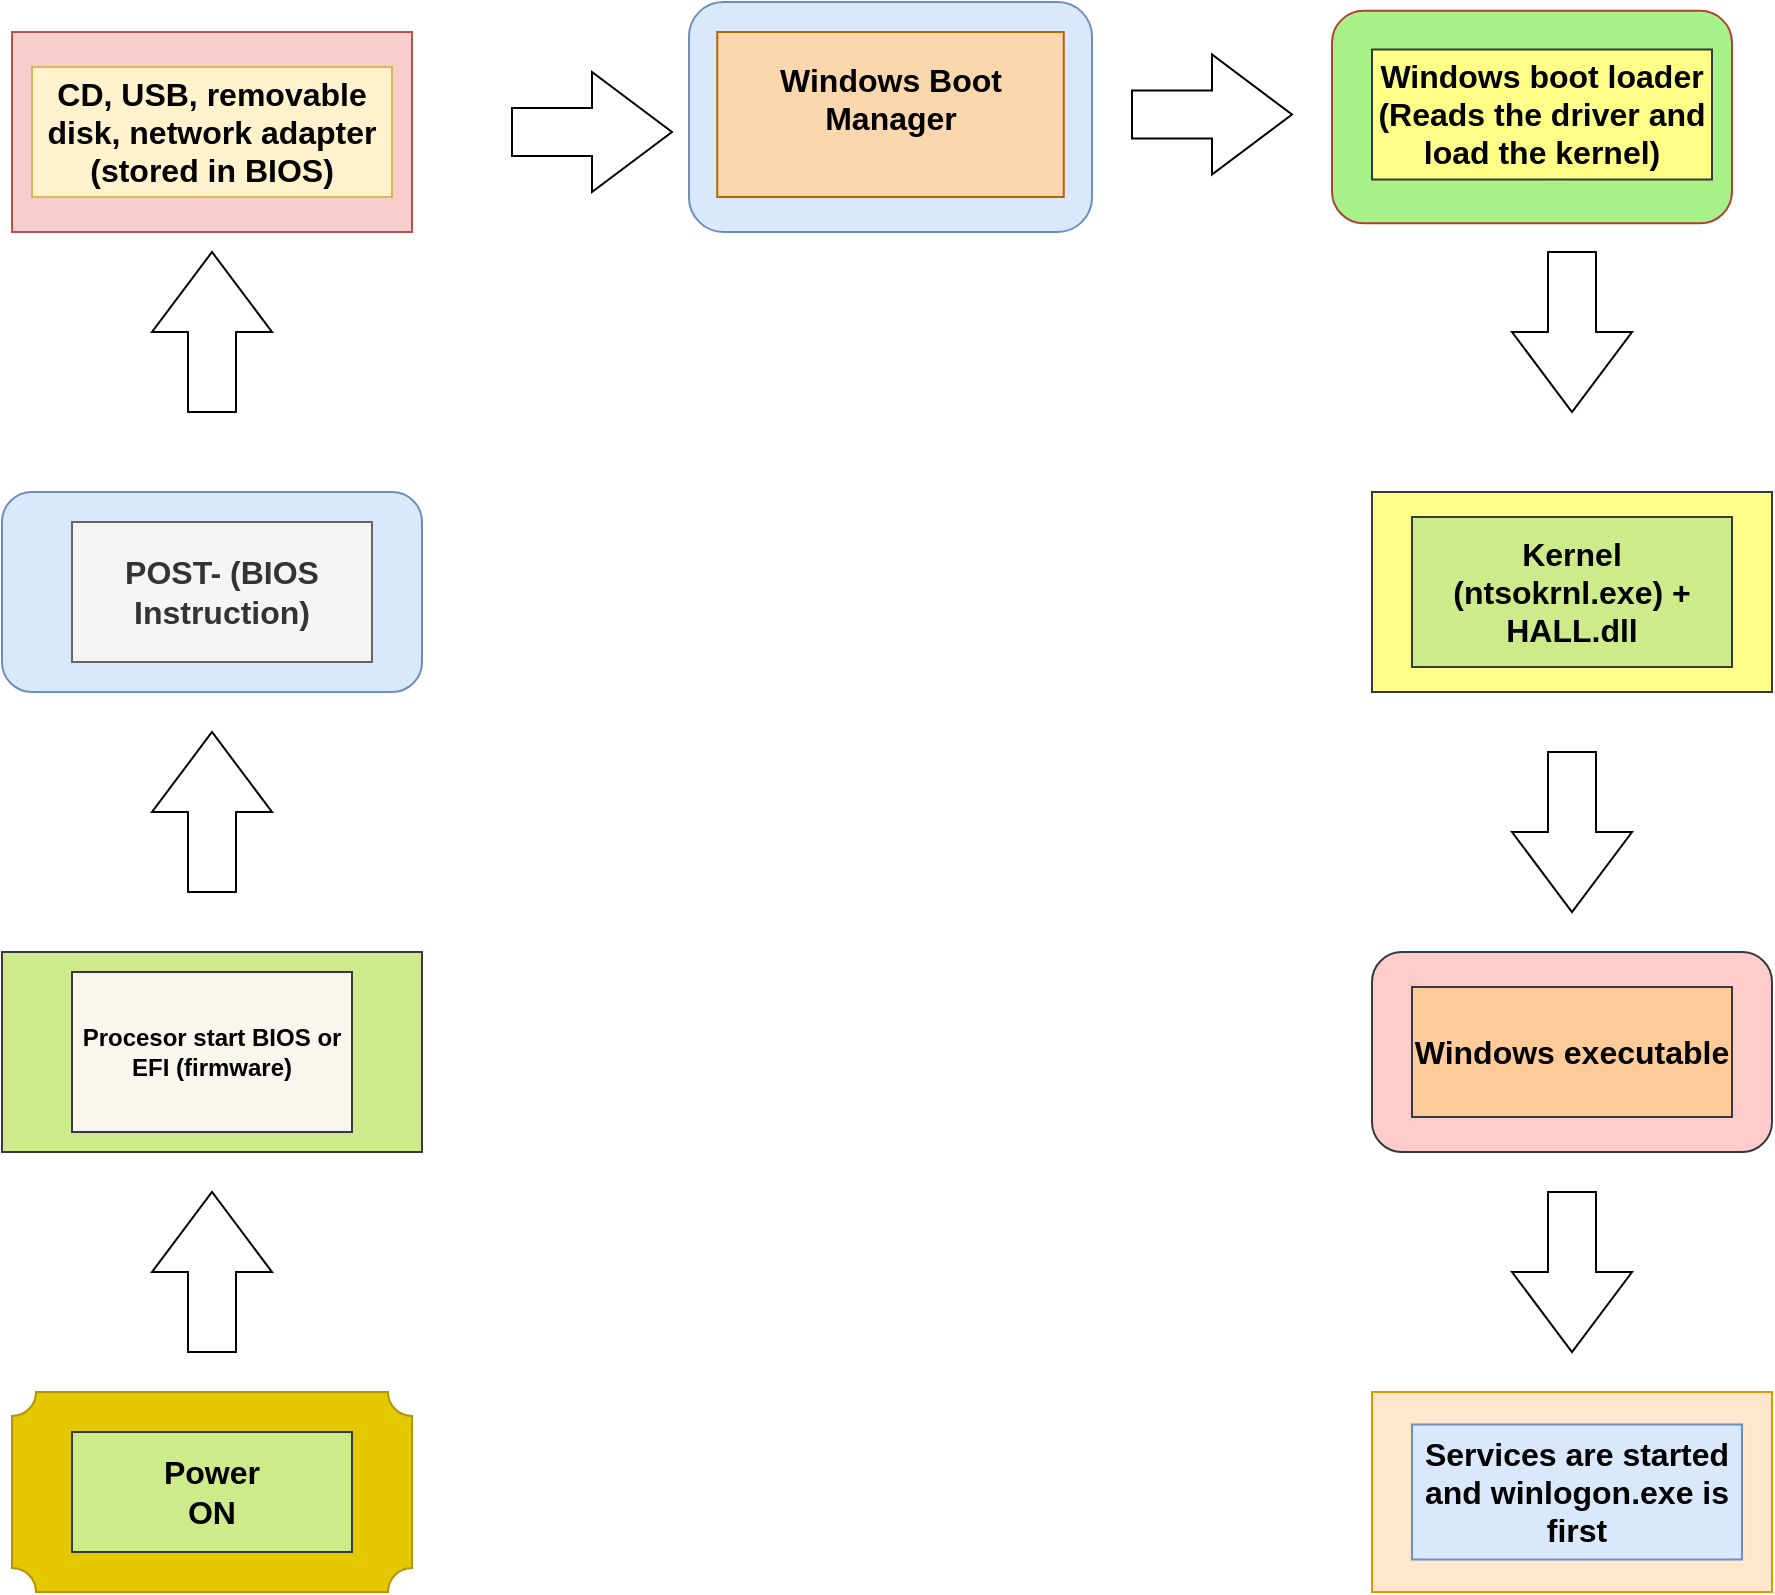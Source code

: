 <mxfile version="24.0.0" type="github">
  <diagram name="Halaman-1" id="QXygssKH8r1mpFlJWmJ8">
    <mxGraphModel dx="1839" dy="928" grid="1" gridSize="10" guides="1" tooltips="1" connect="1" arrows="1" fold="1" page="1" pageScale="1" pageWidth="1169" pageHeight="827" math="0" shadow="0">
      <root>
        <mxCell id="0" />
        <mxCell id="1" parent="0" />
        <mxCell id="M-6b1qSfHXbELqZtTsbs-1" value="" style="verticalLabelPosition=bottom;verticalAlign=top;html=1;shape=mxgraph.basic.plaque;dx=6;whiteSpace=wrap;fillColor=#e3c800;strokeColor=#B09500;fontColor=#000000;" vertex="1" parent="1">
          <mxGeometry x="40" y="700" width="200" height="100" as="geometry" />
        </mxCell>
        <mxCell id="M-6b1qSfHXbELqZtTsbs-2" value="&lt;h5 style=&quot;font-size: 16px;&quot;&gt;&lt;font face=&quot;Helvetica&quot;&gt;&lt;font style=&quot;font-size: 16px;&quot;&gt;Power&lt;br&gt;&lt;/font&gt;&lt;font style=&quot;font-size: 16px;&quot;&gt;ON&lt;/font&gt;&lt;/font&gt;&lt;/h5&gt;" style="text;html=1;align=center;verticalAlign=middle;whiteSpace=wrap;rounded=0;fillColor=#cdeb8b;strokeColor=#36393d;fontFamily=Georgia;" vertex="1" parent="1">
          <mxGeometry x="70" y="720" width="140" height="60" as="geometry" />
        </mxCell>
        <mxCell id="M-6b1qSfHXbELqZtTsbs-3" value="" style="html=1;shadow=0;dashed=0;align=center;verticalAlign=middle;shape=mxgraph.arrows2.arrow;dy=0.6;dx=40;notch=0;rotation=-90;" vertex="1" parent="1">
          <mxGeometry x="100" y="610" width="80" height="60" as="geometry" />
        </mxCell>
        <mxCell id="M-6b1qSfHXbELqZtTsbs-4" value="" style="rounded=0;whiteSpace=wrap;html=1;fillColor=#cdeb8b;strokeColor=#36393d;" vertex="1" parent="1">
          <mxGeometry x="35" y="480" width="210" height="100" as="geometry" />
        </mxCell>
        <mxCell id="M-6b1qSfHXbELqZtTsbs-5" value="&lt;h4&gt;Procesor start BIOS or EFI (firmware)&lt;/h4&gt;" style="text;html=1;align=center;verticalAlign=middle;whiteSpace=wrap;rounded=0;fillColor=#f9f7ed;strokeColor=#36393d;" vertex="1" parent="1">
          <mxGeometry x="70" y="490" width="140" height="80" as="geometry" />
        </mxCell>
        <mxCell id="M-6b1qSfHXbELqZtTsbs-6" value="" style="html=1;shadow=0;dashed=0;align=center;verticalAlign=middle;shape=mxgraph.arrows2.arrow;dy=0.6;dx=40;notch=0;rotation=-90;" vertex="1" parent="1">
          <mxGeometry x="100" y="380" width="80" height="60" as="geometry" />
        </mxCell>
        <mxCell id="M-6b1qSfHXbELqZtTsbs-7" value="" style="rounded=1;whiteSpace=wrap;html=1;fillColor=#dae8fc;strokeColor=#6c8ebf;" vertex="1" parent="1">
          <mxGeometry x="35" y="250" width="210" height="100" as="geometry" />
        </mxCell>
        <mxCell id="M-6b1qSfHXbELqZtTsbs-9" value="&lt;h4&gt;&lt;font style=&quot;font-size: 16px;&quot;&gt;POST- (BIOS Instruction)&lt;/font&gt;&lt;/h4&gt;" style="text;html=1;align=center;verticalAlign=middle;whiteSpace=wrap;rounded=0;fillColor=#f5f5f5;fontColor=#333333;strokeColor=#666666;" vertex="1" parent="1">
          <mxGeometry x="70" y="265" width="150" height="70" as="geometry" />
        </mxCell>
        <mxCell id="M-6b1qSfHXbELqZtTsbs-10" value="" style="html=1;shadow=0;dashed=0;align=center;verticalAlign=middle;shape=mxgraph.arrows2.arrow;dy=0.6;dx=40;notch=0;rotation=-90;" vertex="1" parent="1">
          <mxGeometry x="100" y="140" width="80" height="60" as="geometry" />
        </mxCell>
        <mxCell id="M-6b1qSfHXbELqZtTsbs-12" value="" style="rounded=0;whiteSpace=wrap;html=1;fillColor=#f8cecc;strokeColor=#b85450;" vertex="1" parent="1">
          <mxGeometry x="40" y="20" width="200" height="100" as="geometry" />
        </mxCell>
        <mxCell id="M-6b1qSfHXbELqZtTsbs-13" value="&lt;h4&gt;&lt;font style=&quot;font-size: 16px;&quot;&gt;CD, USB, removable disk, network adapter (stored in BIOS)&lt;/font&gt;&lt;/h4&gt;" style="text;html=1;align=center;verticalAlign=middle;whiteSpace=wrap;rounded=0;fillColor=#fff2cc;strokeColor=#d6b656;" vertex="1" parent="1">
          <mxGeometry x="50" y="37.5" width="180" height="65" as="geometry" />
        </mxCell>
        <mxCell id="M-6b1qSfHXbELqZtTsbs-14" value="" style="html=1;shadow=0;dashed=0;align=center;verticalAlign=middle;shape=mxgraph.arrows2.arrow;dy=0.6;dx=40;notch=0;rotation=0;" vertex="1" parent="1">
          <mxGeometry x="290" y="40" width="80" height="60" as="geometry" />
        </mxCell>
        <mxCell id="M-6b1qSfHXbELqZtTsbs-15" value="" style="rounded=1;whiteSpace=wrap;html=1;fillColor=#dae8fc;strokeColor=#6c8ebf;" vertex="1" parent="1">
          <mxGeometry x="378.5" y="5" width="201.5" height="115" as="geometry" />
        </mxCell>
        <mxCell id="M-6b1qSfHXbELqZtTsbs-16" value="&lt;h4&gt;&lt;font style=&quot;font-size: 16px;&quot;&gt;Windows Boot Manager&lt;/font&gt;&lt;/h4&gt;&lt;div&gt;&lt;br&gt;&lt;/div&gt;" style="text;html=1;align=center;verticalAlign=middle;whiteSpace=wrap;rounded=0;fillColor=#fad7ac;strokeColor=#b46504;" vertex="1" parent="1">
          <mxGeometry x="392.63" y="20" width="173.25" height="82.5" as="geometry" />
        </mxCell>
        <mxCell id="M-6b1qSfHXbELqZtTsbs-18" value="" style="html=1;shadow=0;dashed=0;align=center;verticalAlign=middle;shape=mxgraph.arrows2.arrow;dy=0.6;dx=40;notch=0;rotation=0;" vertex="1" parent="1">
          <mxGeometry x="600" y="31.25" width="80" height="60" as="geometry" />
        </mxCell>
        <mxCell id="M-6b1qSfHXbELqZtTsbs-21" value="" style="rounded=1;whiteSpace=wrap;html=1;fillColor=#A7F288;strokeColor=#ae4132;" vertex="1" parent="1">
          <mxGeometry x="700" y="9.38" width="200" height="106.25" as="geometry" />
        </mxCell>
        <mxCell id="M-6b1qSfHXbELqZtTsbs-22" value="&lt;h4&gt;&lt;font style=&quot;font-size: 16px;&quot;&gt;Windows boot loader (Reads the driver and load the kernel)&lt;/font&gt;&lt;/h4&gt;" style="text;html=1;align=center;verticalAlign=middle;whiteSpace=wrap;rounded=0;fillColor=#ffff88;strokeColor=#36393d;" vertex="1" parent="1">
          <mxGeometry x="720" y="28.75" width="170" height="65" as="geometry" />
        </mxCell>
        <mxCell id="M-6b1qSfHXbELqZtTsbs-23" value="" style="html=1;shadow=0;dashed=0;align=center;verticalAlign=middle;shape=mxgraph.arrows2.arrow;dy=0.6;dx=40;notch=0;rotation=90;" vertex="1" parent="1">
          <mxGeometry x="780" y="140" width="80" height="60" as="geometry" />
        </mxCell>
        <mxCell id="M-6b1qSfHXbELqZtTsbs-24" value="" style="rounded=0;whiteSpace=wrap;html=1;fillColor=#ffff88;strokeColor=#36393d;" vertex="1" parent="1">
          <mxGeometry x="720" y="250" width="200" height="100" as="geometry" />
        </mxCell>
        <mxCell id="M-6b1qSfHXbELqZtTsbs-25" value="&lt;h4&gt;&lt;font style=&quot;font-size: 16px;&quot;&gt;Kernel (ntsokrnl.exe) + HALL.dll&lt;/font&gt;&lt;/h4&gt;" style="text;html=1;align=center;verticalAlign=middle;whiteSpace=wrap;rounded=0;fillColor=#cdeb8b;strokeColor=#36393d;" vertex="1" parent="1">
          <mxGeometry x="740" y="262.5" width="160" height="75" as="geometry" />
        </mxCell>
        <mxCell id="M-6b1qSfHXbELqZtTsbs-26" value="" style="html=1;shadow=0;dashed=0;align=center;verticalAlign=middle;shape=mxgraph.arrows2.arrow;dy=0.6;dx=40;notch=0;rotation=90;" vertex="1" parent="1">
          <mxGeometry x="780" y="390" width="80" height="60" as="geometry" />
        </mxCell>
        <mxCell id="M-6b1qSfHXbELqZtTsbs-27" value="" style="rounded=1;whiteSpace=wrap;html=1;fillColor=#ffcccc;strokeColor=#36393d;" vertex="1" parent="1">
          <mxGeometry x="720" y="480" width="200" height="100" as="geometry" />
        </mxCell>
        <mxCell id="M-6b1qSfHXbELqZtTsbs-28" value="&lt;h4&gt;&lt;font style=&quot;font-size: 16px;&quot;&gt;Windows executable&lt;/font&gt;&lt;/h4&gt;" style="text;html=1;align=center;verticalAlign=middle;whiteSpace=wrap;rounded=0;fillColor=#ffcc99;strokeColor=#36393d;" vertex="1" parent="1">
          <mxGeometry x="740" y="497.5" width="160" height="65" as="geometry" />
        </mxCell>
        <mxCell id="M-6b1qSfHXbELqZtTsbs-31" value="" style="html=1;shadow=0;dashed=0;align=center;verticalAlign=middle;shape=mxgraph.arrows2.arrow;dy=0.6;dx=40;notch=0;rotation=90;" vertex="1" parent="1">
          <mxGeometry x="780" y="610" width="80" height="60" as="geometry" />
        </mxCell>
        <mxCell id="M-6b1qSfHXbELqZtTsbs-32" value="" style="rounded=0;whiteSpace=wrap;html=1;fillColor=#ffe6cc;strokeColor=#d79b00;" vertex="1" parent="1">
          <mxGeometry x="720" y="700" width="200" height="100" as="geometry" />
        </mxCell>
        <mxCell id="M-6b1qSfHXbELqZtTsbs-33" value="&lt;h4&gt;&lt;font style=&quot;font-size: 16px;&quot;&gt;Services are started and winlogon.exe is first&lt;/font&gt;&lt;/h4&gt;" style="text;html=1;align=center;verticalAlign=middle;whiteSpace=wrap;rounded=0;fillColor=#dae8fc;strokeColor=#6c8ebf;" vertex="1" parent="1">
          <mxGeometry x="740" y="716.25" width="165" height="67.5" as="geometry" />
        </mxCell>
      </root>
    </mxGraphModel>
  </diagram>
</mxfile>
